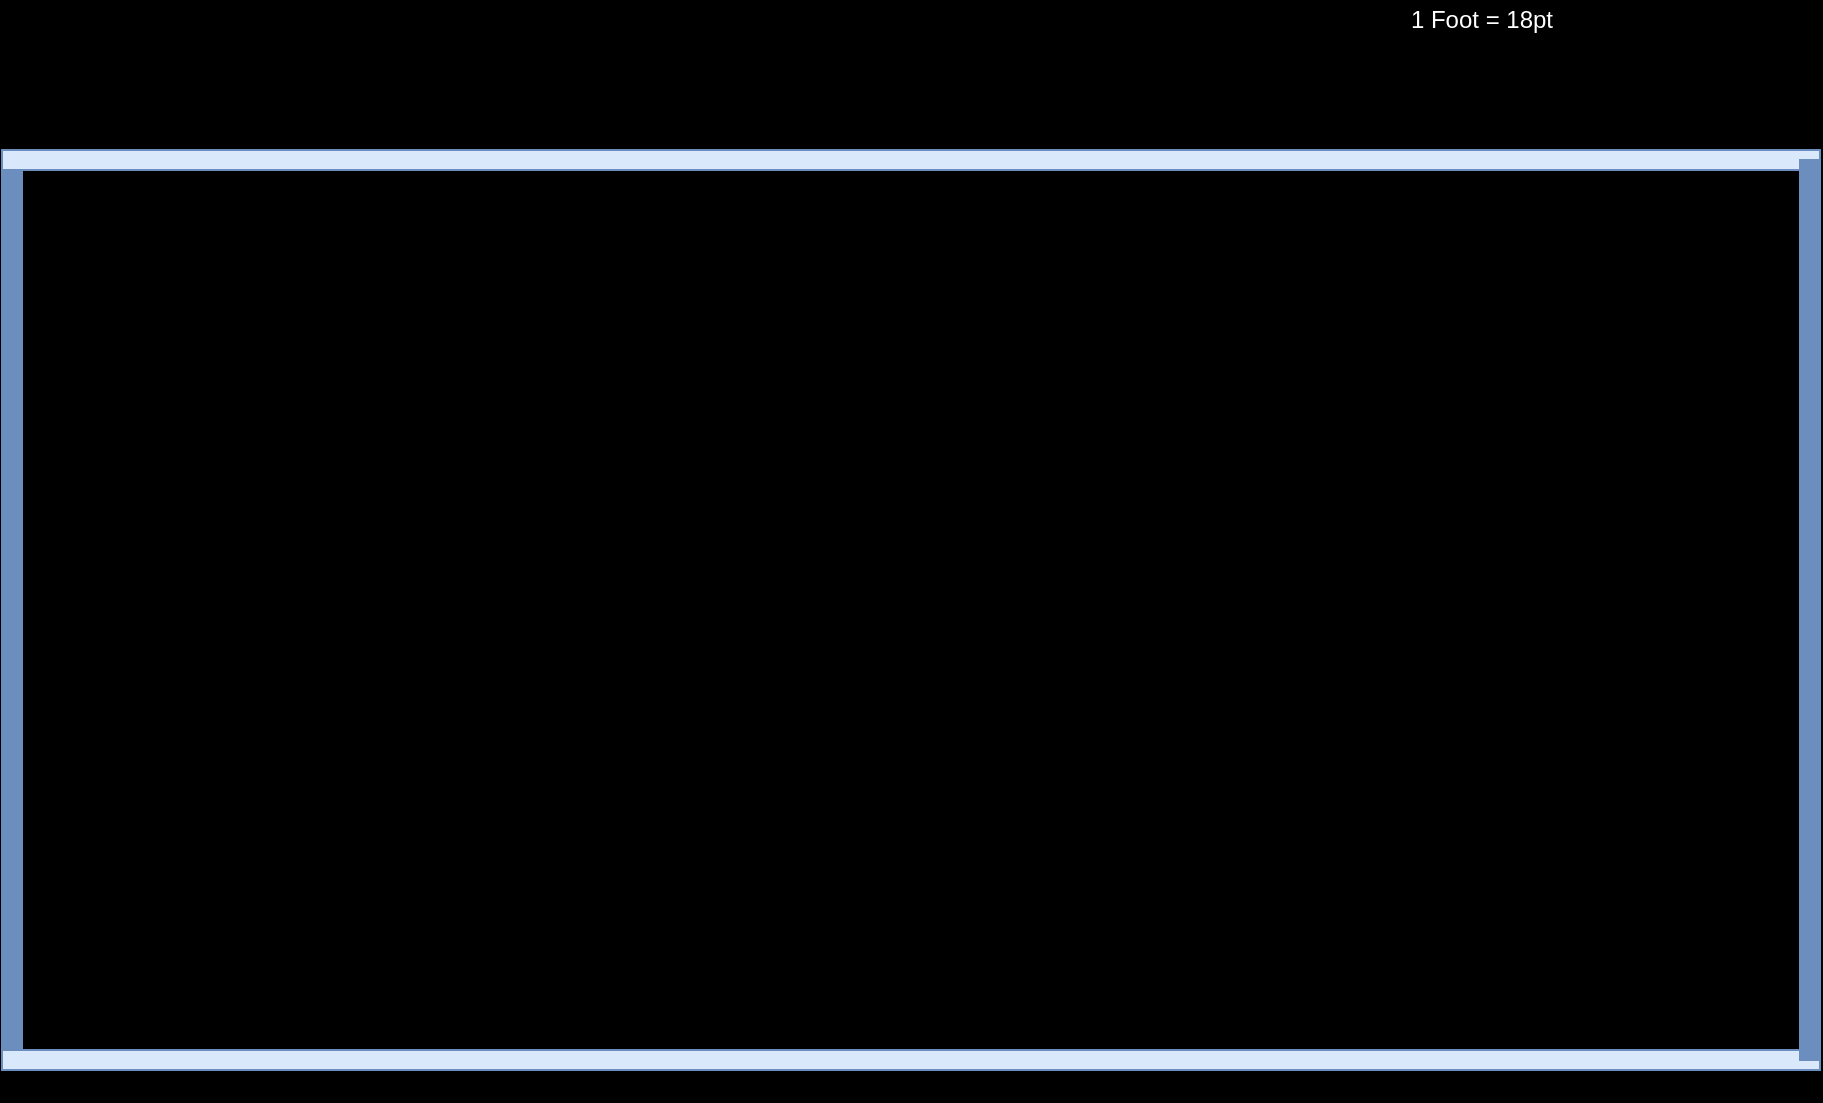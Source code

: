 <mxfile version="22.1.22" type="embed">
  <diagram id="7zxFcQtX0T-7SwJniDVr" name="Page-1">
    <mxGraphModel dx="-1040" dy="799" grid="1" gridSize="10" guides="1" tooltips="1" connect="1" arrows="1" fold="1" page="1" pageScale="1" pageWidth="1100" pageHeight="850" background="#000000" math="0" shadow="0">
      <root>
        <mxCell id="0" />
        <mxCell id="1" parent="0" />
        <mxCell id="3" value="" style="verticalLabelPosition=bottom;html=1;verticalAlign=top;align=center;shape=mxgraph.floorplan.wall;fillColor=strokeColor;direction=south;strokeColor=#6c8ebf;fontFamily=Helvetica;fontSize=12;fontColor=default;" vertex="1" parent="1">
          <mxGeometry x="2296" y="160" width="10" height="450" as="geometry" />
        </mxCell>
        <object label="" width="100" id="4">
          <mxCell style="verticalLabelPosition=bottom;html=1;verticalAlign=top;align=center;shape=mxgraph.floorplan.wall;fillColor=#dae8fc;strokeColor=#6c8ebf;direction=west;wallThickness=10;labelPadding=0;" vertex="1" parent="1">
            <mxGeometry x="2296" y="590" width="909" height="40" as="geometry" />
          </mxCell>
        </object>
        <UserObject label="&lt;span style=&quot;background-color: rgb(0, 0, 0);&quot;&gt;&lt;font color=&quot;#ffffff&quot;&gt;1 Foot = 18pt&lt;/font&gt;&lt;/span&gt;" placeholders="1" name="Variable" id="7">
          <mxCell style="text;html=1;strokeColor=none;fillColor=none;align=center;verticalAlign=middle;whiteSpace=wrap;overflow=hidden;fontSize=12;fontFamily=Helvetica;fontColor=default;" vertex="1" parent="1">
            <mxGeometry x="2996" y="80" width="80" height="20" as="geometry" />
          </mxCell>
        </UserObject>
        <object label="" width="100" id="9">
          <mxCell style="verticalLabelPosition=bottom;html=1;verticalAlign=top;align=center;shape=mxgraph.floorplan.wall;fillColor=#dae8fc;strokeColor=#6c8ebf;direction=west;wallThickness=10;labelPadding=0;" vertex="1" parent="1">
            <mxGeometry x="2296" y="140" width="909" height="40" as="geometry" />
          </mxCell>
        </object>
        <mxCell id="10" value="" style="verticalLabelPosition=bottom;html=1;verticalAlign=top;align=center;shape=mxgraph.floorplan.wall;fillColor=strokeColor;direction=south;strokeColor=#6c8ebf;fontFamily=Helvetica;fontSize=12;fontColor=default;" vertex="1" parent="1">
          <mxGeometry x="3195" y="160" width="10" height="450" as="geometry" />
        </mxCell>
      </root>
    </mxGraphModel>
  </diagram>
</mxfile>
